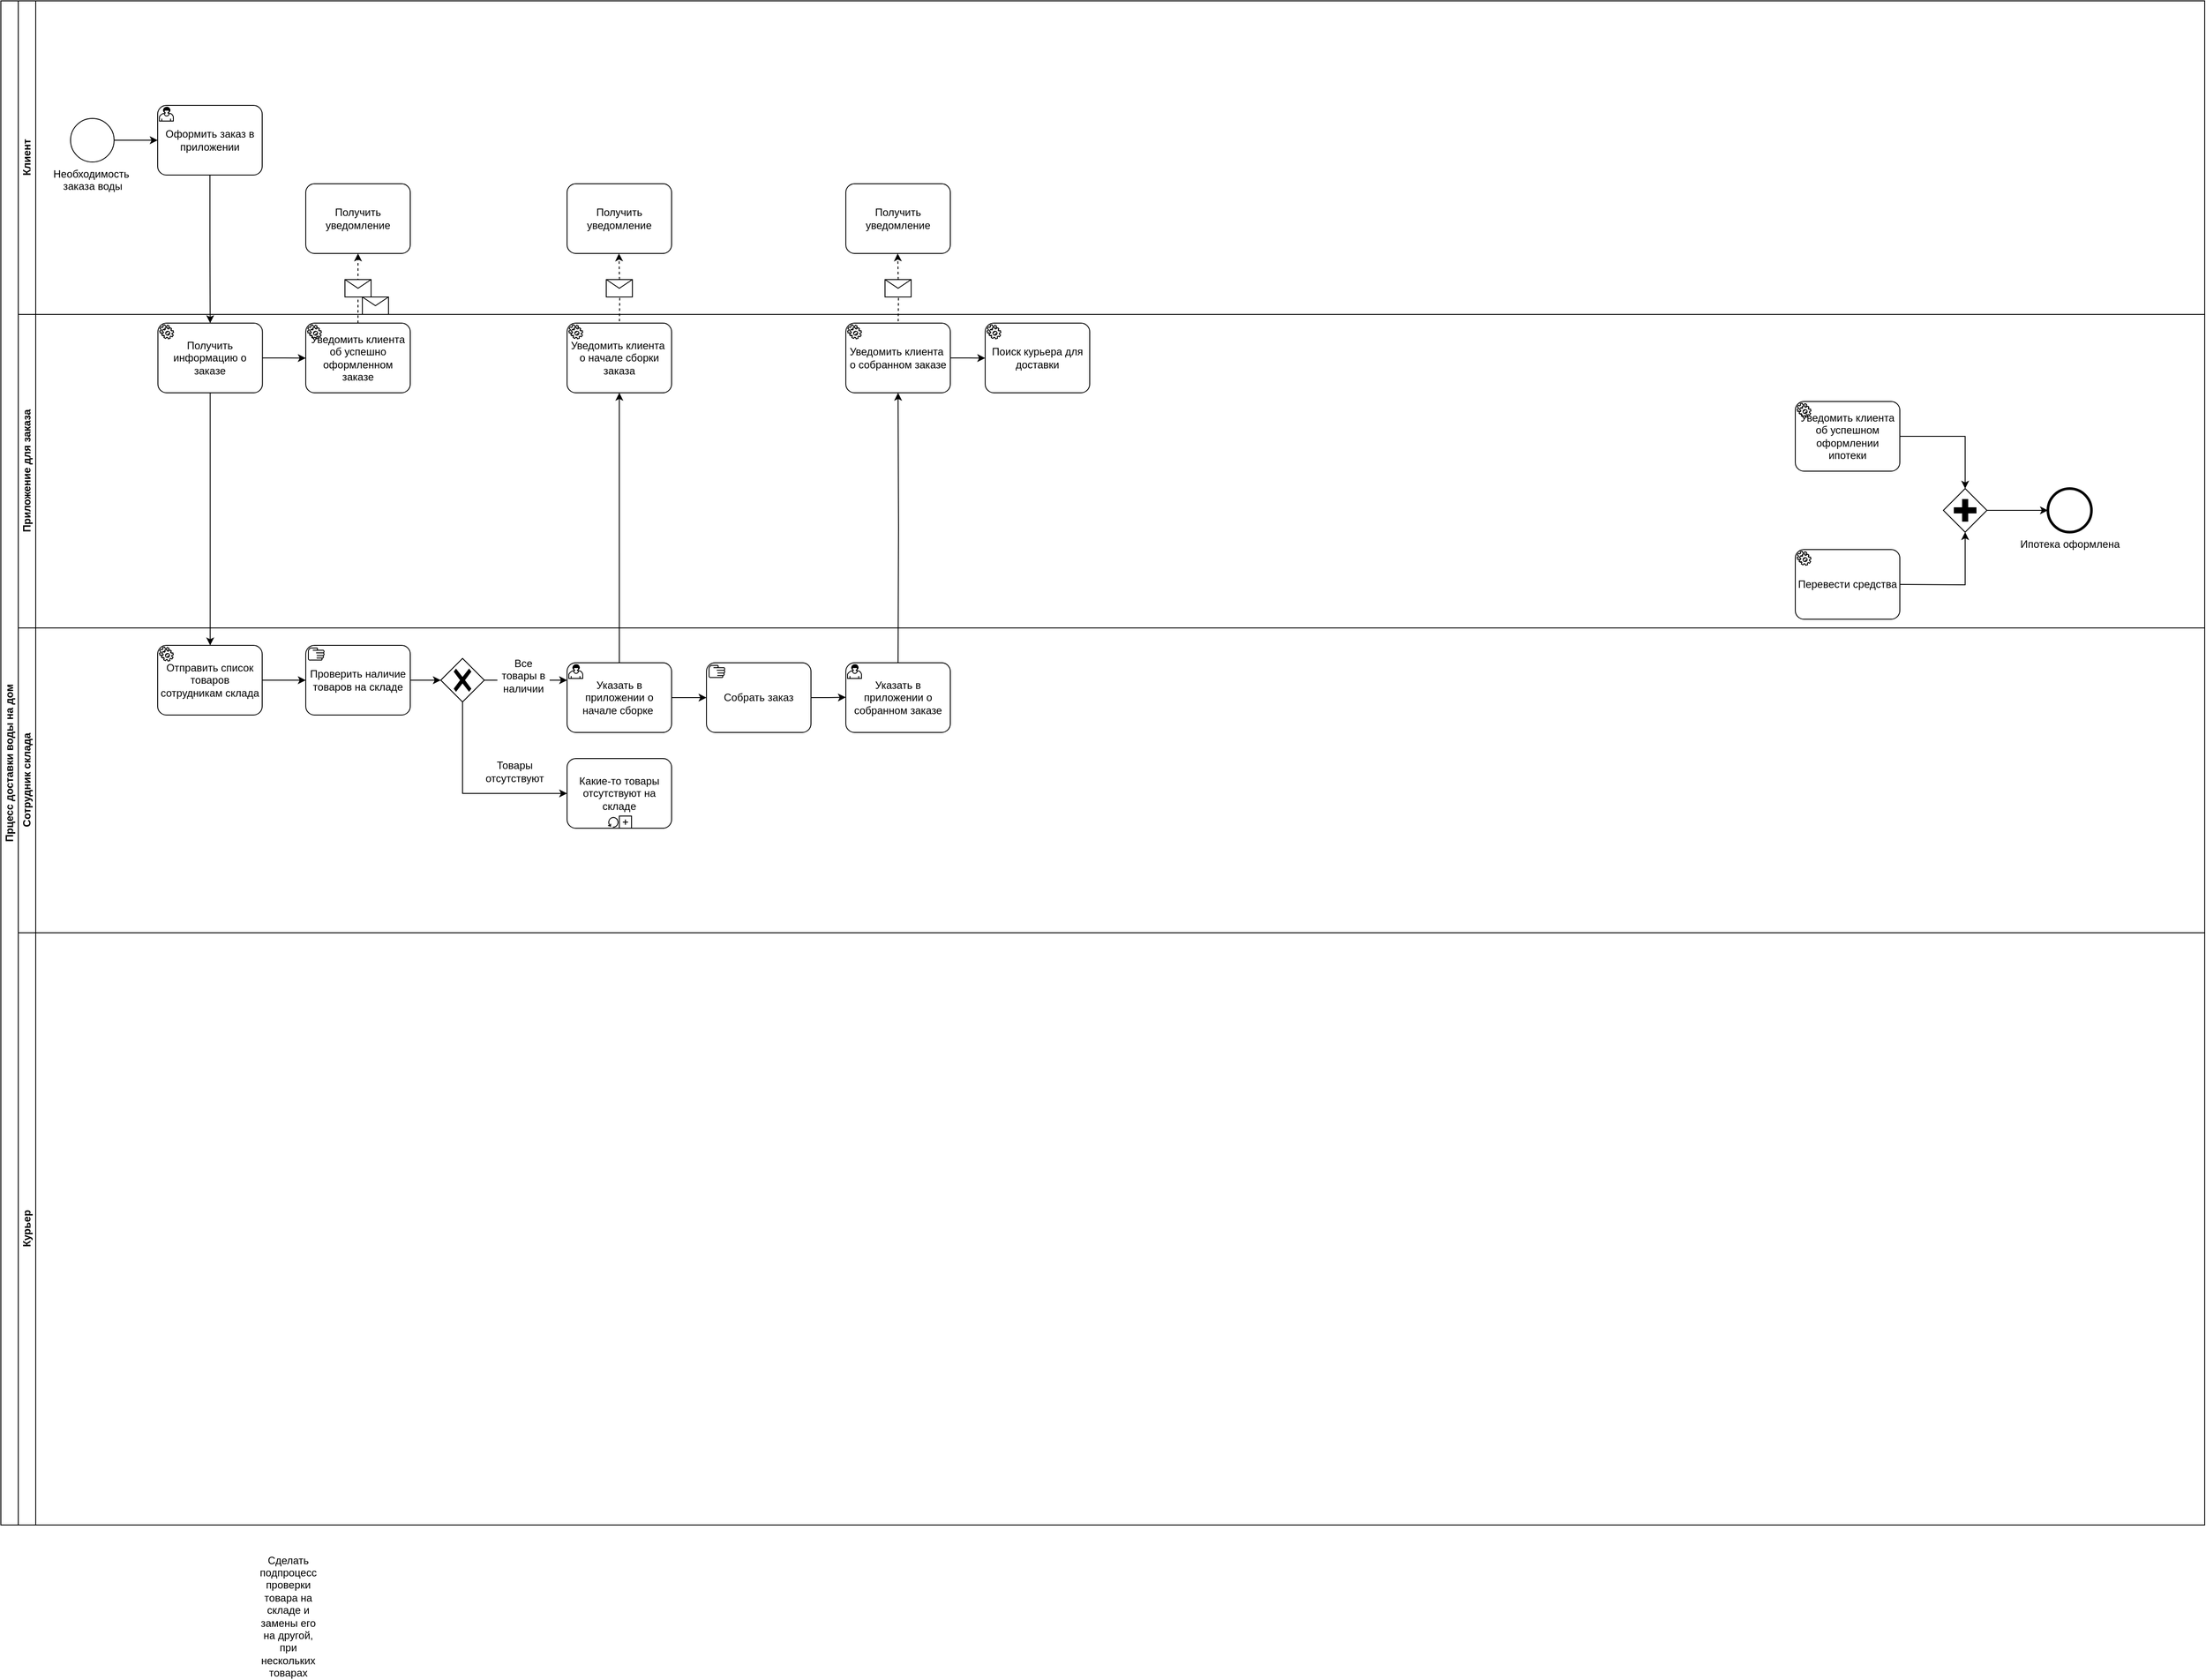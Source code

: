 <mxfile version="24.8.2">
  <diagram name="Страница — 1" id="UOntejemrvACpvtsWQj9">
    <mxGraphModel dx="814" dy="807" grid="1" gridSize="10" guides="1" tooltips="1" connect="1" arrows="1" fold="1" page="1" pageScale="1" pageWidth="3300" pageHeight="2339" math="0" shadow="0">
      <root>
        <mxCell id="0" />
        <mxCell id="1" parent="0" />
        <mxCell id="fE0YWYt9ngZXiTgXL01a-126" style="edgeStyle=orthogonalEdgeStyle;rounded=0;orthogonalLoop=1;jettySize=auto;html=1;exitX=1;exitY=0.5;exitDx=0;exitDy=0;exitPerimeter=0;entryX=0;entryY=0.5;entryDx=0;entryDy=0;entryPerimeter=0;" edge="1" parent="1" source="fE0YWYt9ngZXiTgXL01a-104">
          <mxGeometry relative="1" as="geometry">
            <mxPoint x="680" y="810.0" as="targetPoint" />
          </mxGeometry>
        </mxCell>
        <mxCell id="fE0YWYt9ngZXiTgXL01a-1" value="Прцесс доставки воды на дом" style="swimlane;html=1;childLayout=stackLayout;resizeParent=1;resizeParentMax=0;horizontal=0;startSize=20;horizontalStack=0;whiteSpace=wrap;" vertex="1" parent="1">
          <mxGeometry x="30" y="30" width="2530" height="1750" as="geometry" />
        </mxCell>
        <mxCell id="fE0YWYt9ngZXiTgXL01a-141" style="edgeStyle=orthogonalEdgeStyle;rounded=0;orthogonalLoop=1;jettySize=auto;html=1;exitX=0.5;exitY=0;exitDx=0;exitDy=0;exitPerimeter=0;dashed=1;entryX=0.5;entryY=1;entryDx=0;entryDy=0;entryPerimeter=0;" edge="1" parent="fE0YWYt9ngZXiTgXL01a-1" source="fE0YWYt9ngZXiTgXL01a-93" target="fE0YWYt9ngZXiTgXL01a-142">
          <mxGeometry relative="1" as="geometry">
            <mxPoint x="409.5" y="310" as="targetPoint" />
          </mxGeometry>
        </mxCell>
        <mxCell id="fE0YWYt9ngZXiTgXL01a-2" value="Клиент" style="swimlane;html=1;startSize=20;horizontal=0;" vertex="1" parent="fE0YWYt9ngZXiTgXL01a-1">
          <mxGeometry x="20" width="2510" height="360" as="geometry" />
        </mxCell>
        <mxCell id="fE0YWYt9ngZXiTgXL01a-3" value="Необходимость&amp;nbsp;&lt;div&gt;заказа воды&lt;/div&gt;" style="points=[[0.145,0.145,0],[0.5,0,0],[0.855,0.145,0],[1,0.5,0],[0.855,0.855,0],[0.5,1,0],[0.145,0.855,0],[0,0.5,0]];shape=mxgraph.bpmn.event;html=1;verticalLabelPosition=bottom;labelBackgroundColor=#ffffff;verticalAlign=top;align=center;perimeter=ellipsePerimeter;outlineConnect=0;aspect=fixed;outline=standard;symbol=general;" vertex="1" parent="fE0YWYt9ngZXiTgXL01a-2">
          <mxGeometry x="60" y="135" width="50" height="50" as="geometry" />
        </mxCell>
        <mxCell id="fE0YWYt9ngZXiTgXL01a-8" style="edgeStyle=orthogonalEdgeStyle;rounded=0;orthogonalLoop=1;jettySize=auto;html=1;entryX=0;entryY=0.5;entryDx=0;entryDy=0;entryPerimeter=0;" edge="1" parent="fE0YWYt9ngZXiTgXL01a-2" source="fE0YWYt9ngZXiTgXL01a-3">
          <mxGeometry relative="1" as="geometry">
            <mxPoint x="160" y="160" as="targetPoint" />
          </mxGeometry>
        </mxCell>
        <mxCell id="fE0YWYt9ngZXiTgXL01a-42" value="Уведомить клиента об успешном оформлении ипотеки" style="points=[[0.25,0,0],[0.5,0,0],[0.75,0,0],[1,0.25,0],[1,0.5,0],[1,0.75,0],[0.75,1,0],[0.5,1,0],[0.25,1,0],[0,0.75,0],[0,0.5,0],[0,0.25,0]];shape=mxgraph.bpmn.task;whiteSpace=wrap;rectStyle=rounded;size=10;html=1;container=1;expand=0;collapsible=0;taskMarker=service;" vertex="1" parent="fE0YWYt9ngZXiTgXL01a-2">
          <mxGeometry x="2040" y="460" width="120" height="80" as="geometry" />
        </mxCell>
        <mxCell id="fE0YWYt9ngZXiTgXL01a-44" value="" style="points=[[0.25,0.25,0],[0.5,0,0],[0.75,0.25,0],[1,0.5,0],[0.75,0.75,0],[0.5,1,0],[0.25,0.75,0],[0,0.5,0]];shape=mxgraph.bpmn.gateway2;html=1;verticalLabelPosition=bottom;labelBackgroundColor=#ffffff;verticalAlign=top;align=center;perimeter=rhombusPerimeter;outlineConnect=0;outline=none;symbol=none;gwType=parallel;" vertex="1" parent="fE0YWYt9ngZXiTgXL01a-2">
          <mxGeometry x="2210" y="560" width="50" height="50" as="geometry" />
        </mxCell>
        <mxCell id="fE0YWYt9ngZXiTgXL01a-45" style="edgeStyle=orthogonalEdgeStyle;rounded=0;orthogonalLoop=1;jettySize=auto;html=1;entryX=0.5;entryY=1;entryDx=0;entryDy=0;entryPerimeter=0;" edge="1" parent="fE0YWYt9ngZXiTgXL01a-2" target="fE0YWYt9ngZXiTgXL01a-44">
          <mxGeometry relative="1" as="geometry">
            <mxPoint x="2160" y="670" as="sourcePoint" />
          </mxGeometry>
        </mxCell>
        <mxCell id="fE0YWYt9ngZXiTgXL01a-46" style="edgeStyle=orthogonalEdgeStyle;rounded=0;orthogonalLoop=1;jettySize=auto;html=1;entryX=0.5;entryY=0;entryDx=0;entryDy=0;entryPerimeter=0;" edge="1" parent="fE0YWYt9ngZXiTgXL01a-2" source="fE0YWYt9ngZXiTgXL01a-42" target="fE0YWYt9ngZXiTgXL01a-44">
          <mxGeometry relative="1" as="geometry" />
        </mxCell>
        <mxCell id="fE0YWYt9ngZXiTgXL01a-47" value="Ипотека оформлена" style="points=[[0.145,0.145,0],[0.5,0,0],[0.855,0.145,0],[1,0.5,0],[0.855,0.855,0],[0.5,1,0],[0.145,0.855,0],[0,0.5,0]];shape=mxgraph.bpmn.event;html=1;verticalLabelPosition=bottom;labelBackgroundColor=#ffffff;verticalAlign=top;align=center;perimeter=ellipsePerimeter;outlineConnect=0;aspect=fixed;outline=end;symbol=terminate2;" vertex="1" parent="fE0YWYt9ngZXiTgXL01a-2">
          <mxGeometry x="2330" y="560" width="50" height="50" as="geometry" />
        </mxCell>
        <mxCell id="fE0YWYt9ngZXiTgXL01a-48" style="edgeStyle=orthogonalEdgeStyle;rounded=0;orthogonalLoop=1;jettySize=auto;html=1;entryX=0;entryY=0.5;entryDx=0;entryDy=0;entryPerimeter=0;" edge="1" parent="fE0YWYt9ngZXiTgXL01a-2" source="fE0YWYt9ngZXiTgXL01a-44" target="fE0YWYt9ngZXiTgXL01a-47">
          <mxGeometry relative="1" as="geometry" />
        </mxCell>
        <mxCell id="fE0YWYt9ngZXiTgXL01a-49" value="Перевести средства" style="points=[[0.25,0,0],[0.5,0,0],[0.75,0,0],[1,0.25,0],[1,0.5,0],[1,0.75,0],[0.75,1,0],[0.5,1,0],[0.25,1,0],[0,0.75,0],[0,0.5,0],[0,0.25,0]];shape=mxgraph.bpmn.task;whiteSpace=wrap;rectStyle=rounded;size=10;html=1;container=1;expand=0;collapsible=0;taskMarker=service;" vertex="1" parent="fE0YWYt9ngZXiTgXL01a-2">
          <mxGeometry x="2040" y="630" width="120" height="80" as="geometry" />
        </mxCell>
        <mxCell id="fE0YWYt9ngZXiTgXL01a-89" value="Оформить заказ в приложении" style="points=[[0.25,0,0],[0.5,0,0],[0.75,0,0],[1,0.25,0],[1,0.5,0],[1,0.75,0],[0.75,1,0],[0.5,1,0],[0.25,1,0],[0,0.75,0],[0,0.5,0],[0,0.25,0]];shape=mxgraph.bpmn.task;whiteSpace=wrap;rectStyle=rounded;size=10;html=1;container=1;expand=0;collapsible=0;taskMarker=user;" vertex="1" parent="fE0YWYt9ngZXiTgXL01a-2">
          <mxGeometry x="160" y="120" width="120" height="80" as="geometry" />
        </mxCell>
        <mxCell id="fE0YWYt9ngZXiTgXL01a-142" value="Получить уведомление" style="points=[[0.25,0,0],[0.5,0,0],[0.75,0,0],[1,0.25,0],[1,0.5,0],[1,0.75,0],[0.75,1,0],[0.5,1,0],[0.25,1,0],[0,0.75,0],[0,0.5,0],[0,0.25,0]];shape=mxgraph.bpmn.task;whiteSpace=wrap;rectStyle=rounded;size=10;html=1;container=1;expand=0;collapsible=0;taskMarker=abstract;" vertex="1" parent="fE0YWYt9ngZXiTgXL01a-2">
          <mxGeometry x="330" y="210" width="120" height="80" as="geometry" />
        </mxCell>
        <mxCell id="fE0YWYt9ngZXiTgXL01a-144" value="Получить уведомление" style="points=[[0.25,0,0],[0.5,0,0],[0.75,0,0],[1,0.25,0],[1,0.5,0],[1,0.75,0],[0.75,1,0],[0.5,1,0],[0.25,1,0],[0,0.75,0],[0,0.5,0],[0,0.25,0]];shape=mxgraph.bpmn.task;whiteSpace=wrap;rectStyle=rounded;size=10;html=1;container=1;expand=0;collapsible=0;taskMarker=abstract;" vertex="1" parent="fE0YWYt9ngZXiTgXL01a-2">
          <mxGeometry x="630" y="210" width="120" height="80" as="geometry" />
        </mxCell>
        <mxCell id="fE0YWYt9ngZXiTgXL01a-153" value="" style="shape=message;html=1;fillColor=#FFFFFF;" vertex="1" parent="fE0YWYt9ngZXiTgXL01a-2">
          <mxGeometry x="375" y="320" width="30" height="20" as="geometry" />
        </mxCell>
        <mxCell id="fE0YWYt9ngZXiTgXL01a-159" value="" style="edgeStyle=orthogonalEdgeStyle;rounded=0;orthogonalLoop=1;jettySize=auto;html=1;dashed=1;entryX=0.5;entryY=1;entryDx=0;entryDy=0;entryPerimeter=0;" edge="1" parent="fE0YWYt9ngZXiTgXL01a-2">
          <mxGeometry relative="1" as="geometry">
            <mxPoint x="689.55" y="290" as="targetPoint" />
            <mxPoint x="690" y="380" as="sourcePoint" />
          </mxGeometry>
        </mxCell>
        <mxCell id="fE0YWYt9ngZXiTgXL01a-83" value="Приложение для заказа" style="swimlane;html=1;startSize=20;horizontal=0;" vertex="1" parent="fE0YWYt9ngZXiTgXL01a-1">
          <mxGeometry x="20" y="360" width="2510" height="360" as="geometry" />
        </mxCell>
        <mxCell id="fE0YWYt9ngZXiTgXL01a-93" value="Уведомить клиента об успешно оформленном заказе" style="points=[[0.25,0,0],[0.5,0,0],[0.75,0,0],[1,0.25,0],[1,0.5,0],[1,0.75,0],[0.75,1,0],[0.5,1,0],[0.25,1,0],[0,0.75,0],[0,0.5,0],[0,0.25,0]];shape=mxgraph.bpmn.task;whiteSpace=wrap;rectStyle=rounded;size=10;html=1;container=1;expand=0;collapsible=0;taskMarker=service;" vertex="1" parent="fE0YWYt9ngZXiTgXL01a-83">
          <mxGeometry x="329.996" y="10" width="120" height="80" as="geometry" />
        </mxCell>
        <mxCell id="fE0YWYt9ngZXiTgXL01a-140" value="Уведомить клиента&amp;nbsp;&lt;div&gt;о начале сборки заказа&lt;/div&gt;" style="points=[[0.25,0,0],[0.5,0,0],[0.75,0,0],[1,0.25,0],[1,0.5,0],[1,0.75,0],[0.75,1,0],[0.5,1,0],[0.25,1,0],[0,0.75,0],[0,0.5,0],[0,0.25,0]];shape=mxgraph.bpmn.task;whiteSpace=wrap;rectStyle=rounded;size=10;html=1;container=1;expand=0;collapsible=0;taskMarker=service;" vertex="1" parent="fE0YWYt9ngZXiTgXL01a-83">
          <mxGeometry x="629.996" y="10" width="120" height="80" as="geometry" />
        </mxCell>
        <mxCell id="fE0YWYt9ngZXiTgXL01a-156" value="" style="shape=message;html=1;fillColor=#FFFFFF;" vertex="1" parent="fE0YWYt9ngZXiTgXL01a-83">
          <mxGeometry x="675" y="-40" width="30" height="20" as="geometry" />
        </mxCell>
        <mxCell id="fE0YWYt9ngZXiTgXL01a-166" value="Получить уведомление" style="points=[[0.25,0,0],[0.5,0,0],[0.75,0,0],[1,0.25,0],[1,0.5,0],[1,0.75,0],[0.75,1,0],[0.5,1,0],[0.25,1,0],[0,0.75,0],[0,0.5,0],[0,0.25,0]];shape=mxgraph.bpmn.task;whiteSpace=wrap;rectStyle=rounded;size=10;html=1;container=1;expand=0;collapsible=0;taskMarker=abstract;" vertex="1" parent="fE0YWYt9ngZXiTgXL01a-83">
          <mxGeometry x="950" y="-150" width="120" height="80" as="geometry" />
        </mxCell>
        <mxCell id="fE0YWYt9ngZXiTgXL01a-167" value="" style="edgeStyle=orthogonalEdgeStyle;rounded=0;orthogonalLoop=1;jettySize=auto;html=1;dashed=1;entryX=0.5;entryY=1;entryDx=0;entryDy=0;entryPerimeter=0;" edge="1" parent="fE0YWYt9ngZXiTgXL01a-83">
          <mxGeometry relative="1" as="geometry">
            <mxPoint x="1009.55" y="-70" as="targetPoint" />
            <mxPoint x="1010" y="20" as="sourcePoint" />
          </mxGeometry>
        </mxCell>
        <mxCell id="fE0YWYt9ngZXiTgXL01a-172" style="edgeStyle=orthogonalEdgeStyle;rounded=0;orthogonalLoop=1;jettySize=auto;html=1;exitX=1;exitY=0.5;exitDx=0;exitDy=0;exitPerimeter=0;" edge="1" parent="fE0YWYt9ngZXiTgXL01a-83" source="fE0YWYt9ngZXiTgXL01a-168">
          <mxGeometry relative="1" as="geometry">
            <mxPoint x="1110" y="50.143" as="targetPoint" />
          </mxGeometry>
        </mxCell>
        <mxCell id="fE0YWYt9ngZXiTgXL01a-168" value="Уведомить клиента&amp;nbsp;&lt;div&gt;о собранном заказе&lt;/div&gt;" style="points=[[0.25,0,0],[0.5,0,0],[0.75,0,0],[1,0.25,0],[1,0.5,0],[1,0.75,0],[0.75,1,0],[0.5,1,0],[0.25,1,0],[0,0.75,0],[0,0.5,0],[0,0.25,0]];shape=mxgraph.bpmn.task;whiteSpace=wrap;rectStyle=rounded;size=10;html=1;container=1;expand=0;collapsible=0;taskMarker=service;" vertex="1" parent="fE0YWYt9ngZXiTgXL01a-83">
          <mxGeometry x="949.996" y="10" width="120" height="80" as="geometry" />
        </mxCell>
        <mxCell id="fE0YWYt9ngZXiTgXL01a-169" value="" style="shape=message;html=1;fillColor=#FFFFFF;" vertex="1" parent="fE0YWYt9ngZXiTgXL01a-83">
          <mxGeometry x="995" y="-40" width="30" height="20" as="geometry" />
        </mxCell>
        <mxCell id="fE0YWYt9ngZXiTgXL01a-170" style="edgeStyle=orthogonalEdgeStyle;rounded=0;orthogonalLoop=1;jettySize=auto;html=1;exitX=0.5;exitY=0;exitDx=0;exitDy=0;exitPerimeter=0;entryX=0.5;entryY=1;entryDx=0;entryDy=0;entryPerimeter=0;" edge="1" parent="fE0YWYt9ngZXiTgXL01a-83" target="fE0YWYt9ngZXiTgXL01a-168">
          <mxGeometry relative="1" as="geometry">
            <mxPoint x="1010" y="310" as="targetPoint" />
            <mxPoint x="1010" y="400" as="sourcePoint" />
          </mxGeometry>
        </mxCell>
        <mxCell id="fE0YWYt9ngZXiTgXL01a-173" value="Поиск курьера для доставки" style="points=[[0.25,0,0],[0.5,0,0],[0.75,0,0],[1,0.25,0],[1,0.5,0],[1,0.75,0],[0.75,1,0],[0.5,1,0],[0.25,1,0],[0,0.75,0],[0,0.5,0],[0,0.25,0]];shape=mxgraph.bpmn.task;whiteSpace=wrap;rectStyle=rounded;size=10;html=1;container=1;expand=0;collapsible=0;taskMarker=service;" vertex="1" parent="fE0YWYt9ngZXiTgXL01a-83">
          <mxGeometry x="1109.996" y="10" width="120" height="80" as="geometry" />
        </mxCell>
        <mxCell id="fE0YWYt9ngZXiTgXL01a-68" value="Сотрудник склада" style="swimlane;html=1;startSize=20;horizontal=0;" vertex="1" parent="fE0YWYt9ngZXiTgXL01a-1">
          <mxGeometry x="20" y="720" width="2510" height="350" as="geometry" />
        </mxCell>
        <mxCell id="fE0YWYt9ngZXiTgXL01a-121" value="Какие-то товары отсутствуют на складе" style="points=[[0.25,0,0],[0.5,0,0],[0.75,0,0],[1,0.25,0],[1,0.5,0],[1,0.75,0],[0.75,1,0],[0.5,1,0],[0.25,1,0],[0,0.75,0],[0,0.5,0],[0,0.25,0]];shape=mxgraph.bpmn.task;whiteSpace=wrap;rectStyle=rounded;size=10;html=1;container=1;expand=0;collapsible=0;taskMarker=abstract;isLoopStandard=1;isLoopSub=1;" vertex="1" parent="fE0YWYt9ngZXiTgXL01a-68">
          <mxGeometry x="630" y="150" width="120" height="80" as="geometry" />
        </mxCell>
        <mxCell id="fE0YWYt9ngZXiTgXL01a-128" value="Товары отсутствуют" style="text;strokeColor=none;align=center;fillColor=none;html=1;verticalAlign=middle;whiteSpace=wrap;rounded=0;" vertex="1" parent="fE0YWYt9ngZXiTgXL01a-68">
          <mxGeometry x="540" y="150" width="60" height="30" as="geometry" />
        </mxCell>
        <mxCell id="fE0YWYt9ngZXiTgXL01a-134" value="Указать в приложении о начале сборке&amp;nbsp;" style="points=[[0.25,0,0],[0.5,0,0],[0.75,0,0],[1,0.25,0],[1,0.5,0],[1,0.75,0],[0.75,1,0],[0.5,1,0],[0.25,1,0],[0,0.75,0],[0,0.5,0],[0,0.25,0]];shape=mxgraph.bpmn.task;whiteSpace=wrap;rectStyle=rounded;size=10;html=1;container=1;expand=0;collapsible=0;taskMarker=user;" vertex="1" parent="fE0YWYt9ngZXiTgXL01a-68">
          <mxGeometry x="630" y="40" width="120" height="80" as="geometry" />
        </mxCell>
        <mxCell id="fE0YWYt9ngZXiTgXL01a-163" style="edgeStyle=orthogonalEdgeStyle;rounded=0;orthogonalLoop=1;jettySize=auto;html=1;exitX=1;exitY=0.5;exitDx=0;exitDy=0;exitPerimeter=0;" edge="1" parent="fE0YWYt9ngZXiTgXL01a-68" source="fE0YWYt9ngZXiTgXL01a-137">
          <mxGeometry relative="1" as="geometry">
            <mxPoint x="950" y="79.667" as="targetPoint" />
          </mxGeometry>
        </mxCell>
        <mxCell id="fE0YWYt9ngZXiTgXL01a-137" value="Собрать заказ" style="points=[[0.25,0,0],[0.5,0,0],[0.75,0,0],[1,0.25,0],[1,0.5,0],[1,0.75,0],[0.75,1,0],[0.5,1,0],[0.25,1,0],[0,0.75,0],[0,0.5,0],[0,0.25,0]];shape=mxgraph.bpmn.task;whiteSpace=wrap;rectStyle=rounded;size=10;html=1;container=1;expand=0;collapsible=0;taskMarker=manual;" vertex="1" parent="fE0YWYt9ngZXiTgXL01a-68">
          <mxGeometry x="790" y="40" width="120" height="80" as="geometry" />
        </mxCell>
        <mxCell id="fE0YWYt9ngZXiTgXL01a-138" style="edgeStyle=orthogonalEdgeStyle;rounded=0;orthogonalLoop=1;jettySize=auto;html=1;exitX=1;exitY=0.5;exitDx=0;exitDy=0;exitPerimeter=0;entryX=0;entryY=0.5;entryDx=0;entryDy=0;entryPerimeter=0;" edge="1" parent="fE0YWYt9ngZXiTgXL01a-68" source="fE0YWYt9ngZXiTgXL01a-134" target="fE0YWYt9ngZXiTgXL01a-137">
          <mxGeometry relative="1" as="geometry" />
        </mxCell>
        <mxCell id="fE0YWYt9ngZXiTgXL01a-129" value="Все товары в наличии" style="text;strokeColor=none;align=center;fillColor=#FFFFFF;html=1;verticalAlign=middle;whiteSpace=wrap;rounded=0;" vertex="1" parent="fE0YWYt9ngZXiTgXL01a-68">
          <mxGeometry x="550" y="40" width="60" height="30" as="geometry" />
        </mxCell>
        <mxCell id="fE0YWYt9ngZXiTgXL01a-102" style="edgeStyle=orthogonalEdgeStyle;rounded=0;orthogonalLoop=1;jettySize=auto;html=1;exitX=1;exitY=0.5;exitDx=0;exitDy=0;exitPerimeter=0;entryX=0;entryY=0.5;entryDx=0;entryDy=0;entryPerimeter=0;" edge="1" parent="fE0YWYt9ngZXiTgXL01a-68" source="fE0YWYt9ngZXiTgXL01a-98">
          <mxGeometry relative="1" as="geometry">
            <mxPoint x="330" y="60.0" as="targetPoint" />
          </mxGeometry>
        </mxCell>
        <mxCell id="fE0YWYt9ngZXiTgXL01a-98" value="Отправить список товаров сотрудникам склада" style="points=[[0.25,0,0],[0.5,0,0],[0.75,0,0],[1,0.25,0],[1,0.5,0],[1,0.75,0],[0.75,1,0],[0.5,1,0],[0.25,1,0],[0,0.75,0],[0,0.5,0],[0,0.25,0]];shape=mxgraph.bpmn.task;whiteSpace=wrap;rectStyle=rounded;size=10;html=1;container=1;expand=0;collapsible=0;taskMarker=service;" vertex="1" parent="fE0YWYt9ngZXiTgXL01a-68">
          <mxGeometry x="159.996" y="20" width="120" height="80" as="geometry" />
        </mxCell>
        <mxCell id="fE0YWYt9ngZXiTgXL01a-122" value="Проверить наличие товаров на складе" style="points=[[0.25,0,0],[0.5,0,0],[0.75,0,0],[1,0.25,0],[1,0.5,0],[1,0.75,0],[0.75,1,0],[0.5,1,0],[0.25,1,0],[0,0.75,0],[0,0.5,0],[0,0.25,0]];shape=mxgraph.bpmn.task;whiteSpace=wrap;rectStyle=rounded;size=10;html=1;container=1;expand=0;collapsible=0;taskMarker=manual;" vertex="1" parent="fE0YWYt9ngZXiTgXL01a-68">
          <mxGeometry x="330" y="20" width="120" height="80" as="geometry" />
        </mxCell>
        <mxCell id="fE0YWYt9ngZXiTgXL01a-165" value="Указать в приложении о собранном заказе" style="points=[[0.25,0,0],[0.5,0,0],[0.75,0,0],[1,0.25,0],[1,0.5,0],[1,0.75,0],[0.75,1,0],[0.5,1,0],[0.25,1,0],[0,0.75,0],[0,0.5,0],[0,0.25,0]];shape=mxgraph.bpmn.task;whiteSpace=wrap;rectStyle=rounded;size=10;html=1;container=1;expand=0;collapsible=0;taskMarker=user;" vertex="1" parent="fE0YWYt9ngZXiTgXL01a-68">
          <mxGeometry x="950" y="40" width="120" height="80" as="geometry" />
        </mxCell>
        <mxCell id="fE0YWYt9ngZXiTgXL01a-82" value="Курьер" style="swimlane;html=1;startSize=20;horizontal=0;" vertex="1" parent="fE0YWYt9ngZXiTgXL01a-1">
          <mxGeometry x="20" y="1070" width="2510" height="680" as="geometry" />
        </mxCell>
        <mxCell id="fE0YWYt9ngZXiTgXL01a-136" style="edgeStyle=orthogonalEdgeStyle;rounded=0;orthogonalLoop=1;jettySize=auto;html=1;exitX=0.5;exitY=0;exitDx=0;exitDy=0;exitPerimeter=0;entryX=0.5;entryY=1;entryDx=0;entryDy=0;entryPerimeter=0;" edge="1" parent="fE0YWYt9ngZXiTgXL01a-1" source="fE0YWYt9ngZXiTgXL01a-134" target="fE0YWYt9ngZXiTgXL01a-140">
          <mxGeometry relative="1" as="geometry">
            <mxPoint x="710" y="670" as="targetPoint" />
          </mxGeometry>
        </mxCell>
        <mxCell id="fE0YWYt9ngZXiTgXL01a-92" style="edgeStyle=orthogonalEdgeStyle;rounded=0;orthogonalLoop=1;jettySize=auto;html=1;exitX=1;exitY=0.5;exitDx=0;exitDy=0;exitPerimeter=0;" edge="1" parent="1" source="fE0YWYt9ngZXiTgXL01a-91">
          <mxGeometry relative="1" as="geometry">
            <mxPoint x="380" y="440.143" as="targetPoint" />
          </mxGeometry>
        </mxCell>
        <mxCell id="fE0YWYt9ngZXiTgXL01a-97" style="edgeStyle=orthogonalEdgeStyle;rounded=0;orthogonalLoop=1;jettySize=auto;html=1;exitX=0.5;exitY=1;exitDx=0;exitDy=0;exitPerimeter=0;" edge="1" parent="1" source="fE0YWYt9ngZXiTgXL01a-91">
          <mxGeometry relative="1" as="geometry">
            <mxPoint x="270.286" y="770" as="targetPoint" />
          </mxGeometry>
        </mxCell>
        <mxCell id="fE0YWYt9ngZXiTgXL01a-91" value="Получить информацию о заказе" style="points=[[0.25,0,0],[0.5,0,0],[0.75,0,0],[1,0.25,0],[1,0.5,0],[1,0.75,0],[0.75,1,0],[0.5,1,0],[0.25,1,0],[0,0.75,0],[0,0.5,0],[0,0.25,0]];shape=mxgraph.bpmn.task;whiteSpace=wrap;rectStyle=rounded;size=10;html=1;container=1;expand=0;collapsible=0;taskMarker=service;" vertex="1" parent="1">
          <mxGeometry x="210.286" y="400" width="120" height="80" as="geometry" />
        </mxCell>
        <mxCell id="fE0YWYt9ngZXiTgXL01a-90" style="edgeStyle=orthogonalEdgeStyle;rounded=0;orthogonalLoop=1;jettySize=auto;html=1;exitX=0.5;exitY=1;exitDx=0;exitDy=0;exitPerimeter=0;" edge="1" parent="1" source="fE0YWYt9ngZXiTgXL01a-89" target="fE0YWYt9ngZXiTgXL01a-91">
          <mxGeometry relative="1" as="geometry">
            <mxPoint x="270.286" y="440" as="targetPoint" />
          </mxGeometry>
        </mxCell>
        <mxCell id="fE0YWYt9ngZXiTgXL01a-104" value="" style="points=[[0.25,0.25,0],[0.5,0,0],[0.75,0.25,0],[1,0.5,0],[0.75,0.75,0],[0.5,1,0],[0.25,0.75,0],[0,0.5,0]];shape=mxgraph.bpmn.gateway2;html=1;verticalLabelPosition=bottom;labelBackgroundColor=#ffffff;verticalAlign=top;align=center;perimeter=rhombusPerimeter;outlineConnect=0;outline=none;symbol=none;gwType=exclusive;" vertex="1" parent="1">
          <mxGeometry x="535" y="785" width="50" height="50" as="geometry" />
        </mxCell>
        <mxCell id="fE0YWYt9ngZXiTgXL01a-110" value="Сделать подпроцесс проверки товара на складе и замены его на другой, при нескольких товарах" style="text;strokeColor=none;align=center;fillColor=none;html=1;verticalAlign=middle;whiteSpace=wrap;rounded=0;" vertex="1" parent="1">
          <mxGeometry x="330" y="1870" width="60" height="30" as="geometry" />
        </mxCell>
        <mxCell id="fE0YWYt9ngZXiTgXL01a-127" style="edgeStyle=orthogonalEdgeStyle;rounded=0;orthogonalLoop=1;jettySize=auto;html=1;exitX=0.5;exitY=1;exitDx=0;exitDy=0;exitPerimeter=0;entryX=0;entryY=0.5;entryDx=0;entryDy=0;entryPerimeter=0;" edge="1" parent="1" source="fE0YWYt9ngZXiTgXL01a-104" target="fE0YWYt9ngZXiTgXL01a-121">
          <mxGeometry relative="1" as="geometry" />
        </mxCell>
        <mxCell id="fE0YWYt9ngZXiTgXL01a-162" style="edgeStyle=orthogonalEdgeStyle;rounded=0;orthogonalLoop=1;jettySize=auto;html=1;exitX=1;exitY=0.5;exitDx=0;exitDy=0;exitPerimeter=0;entryX=0;entryY=0.5;entryDx=0;entryDy=0;entryPerimeter=0;" edge="1" parent="1" source="fE0YWYt9ngZXiTgXL01a-122" target="fE0YWYt9ngZXiTgXL01a-104">
          <mxGeometry relative="1" as="geometry" />
        </mxCell>
        <mxCell id="fE0YWYt9ngZXiTgXL01a-164" value="" style="shape=message;html=1;fillColor=#FFFFFF;" vertex="1" parent="1">
          <mxGeometry x="445" y="370" width="30" height="20" as="geometry" />
        </mxCell>
      </root>
    </mxGraphModel>
  </diagram>
</mxfile>
